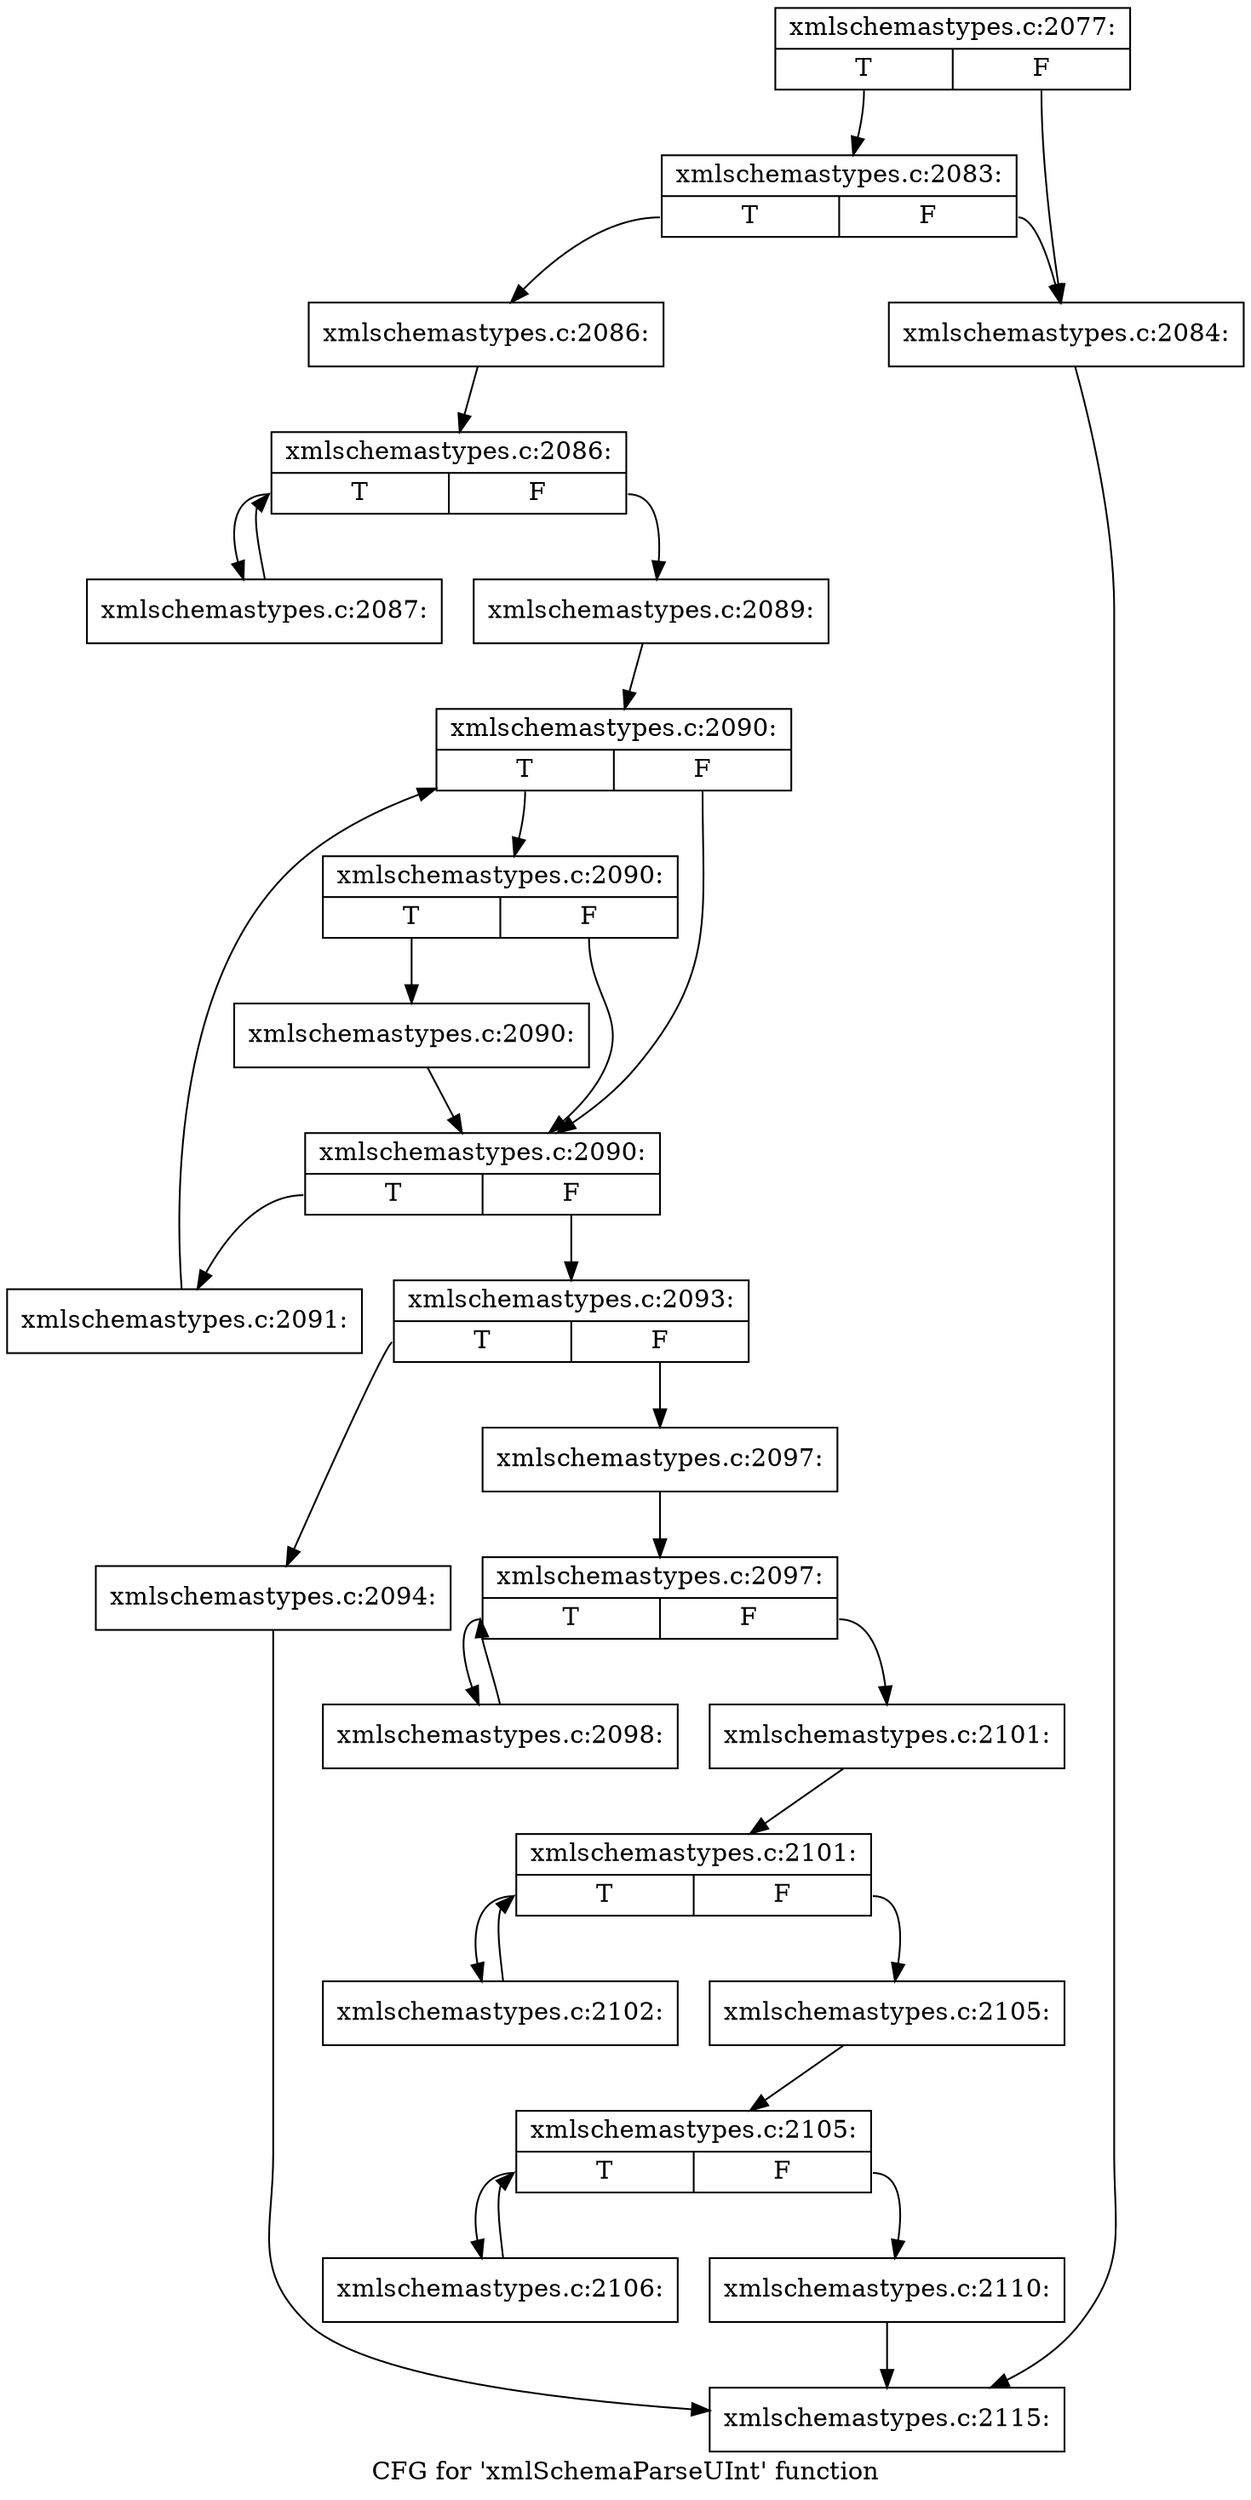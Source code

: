 digraph "CFG for 'xmlSchemaParseUInt' function" {
	label="CFG for 'xmlSchemaParseUInt' function";

	Node0x57d04e0 [shape=record,label="{xmlschemastypes.c:2077:|{<s0>T|<s1>F}}"];
	Node0x57d04e0:s0 -> Node0x58ad080;
	Node0x57d04e0:s1 -> Node0x58acfe0;
	Node0x58ad080 [shape=record,label="{xmlschemastypes.c:2083:|{<s0>T|<s1>F}}"];
	Node0x58ad080:s0 -> Node0x58ad030;
	Node0x58ad080:s1 -> Node0x58acfe0;
	Node0x58acfe0 [shape=record,label="{xmlschemastypes.c:2084:}"];
	Node0x58acfe0 -> Node0x58608f0;
	Node0x58ad030 [shape=record,label="{xmlschemastypes.c:2086:}"];
	Node0x58ad030 -> Node0x58ad910;
	Node0x58ad910 [shape=record,label="{xmlschemastypes.c:2086:|{<s0>T|<s1>F}}"];
	Node0x58ad910:s0 -> Node0x58addc0;
	Node0x58ad910:s1 -> Node0x58adb30;
	Node0x58addc0 [shape=record,label="{xmlschemastypes.c:2087:}"];
	Node0x58addc0 -> Node0x58ad910;
	Node0x58adb30 [shape=record,label="{xmlschemastypes.c:2089:}"];
	Node0x58adb30 -> Node0x58ae230;
	Node0x58ae230 [shape=record,label="{xmlschemastypes.c:2090:|{<s0>T|<s1>F}}"];
	Node0x58ae230:s0 -> Node0x58ae570;
	Node0x58ae230:s1 -> Node0x58ae4d0;
	Node0x58ae570 [shape=record,label="{xmlschemastypes.c:2090:|{<s0>T|<s1>F}}"];
	Node0x58ae570:s0 -> Node0x58ae520;
	Node0x58ae570:s1 -> Node0x58ae4d0;
	Node0x58ae520 [shape=record,label="{xmlschemastypes.c:2090:}"];
	Node0x58ae520 -> Node0x58ae4d0;
	Node0x58ae4d0 [shape=record,label="{xmlschemastypes.c:2090:|{<s0>T|<s1>F}}"];
	Node0x58ae4d0:s0 -> Node0x58aeb30;
	Node0x58ae4d0:s1 -> Node0x58ae450;
	Node0x58aeb30 [shape=record,label="{xmlschemastypes.c:2091:}"];
	Node0x58aeb30 -> Node0x58ae230;
	Node0x58ae450 [shape=record,label="{xmlschemastypes.c:2093:|{<s0>T|<s1>F}}"];
	Node0x58ae450:s0 -> Node0x58af660;
	Node0x58ae450:s1 -> Node0x58af6b0;
	Node0x58af660 [shape=record,label="{xmlschemastypes.c:2094:}"];
	Node0x58af660 -> Node0x58608f0;
	Node0x58af6b0 [shape=record,label="{xmlschemastypes.c:2097:}"];
	Node0x58af6b0 -> Node0x58afdd0;
	Node0x58afdd0 [shape=record,label="{xmlschemastypes.c:2097:|{<s0>T|<s1>F}}"];
	Node0x58afdd0:s0 -> Node0x58b0190;
	Node0x58afdd0:s1 -> Node0x58afff0;
	Node0x58b0190 [shape=record,label="{xmlschemastypes.c:2098:}"];
	Node0x58b0190 -> Node0x58afdd0;
	Node0x58afff0 [shape=record,label="{xmlschemastypes.c:2101:}"];
	Node0x58afff0 -> Node0x58b0bf0;
	Node0x58b0bf0 [shape=record,label="{xmlschemastypes.c:2101:|{<s0>T|<s1>F}}"];
	Node0x58b0bf0:s0 -> Node0x58b0fb0;
	Node0x58b0bf0:s1 -> Node0x58b0e10;
	Node0x58b0fb0 [shape=record,label="{xmlschemastypes.c:2102:}"];
	Node0x58b0fb0 -> Node0x58b0bf0;
	Node0x58b0e10 [shape=record,label="{xmlschemastypes.c:2105:}"];
	Node0x58b0e10 -> Node0x560bc60;
	Node0x560bc60 [shape=record,label="{xmlschemastypes.c:2105:|{<s0>T|<s1>F}}"];
	Node0x560bc60:s0 -> Node0x560c020;
	Node0x560bc60:s1 -> Node0x560be80;
	Node0x560c020 [shape=record,label="{xmlschemastypes.c:2106:}"];
	Node0x560c020 -> Node0x560bc60;
	Node0x560be80 [shape=record,label="{xmlschemastypes.c:2110:}"];
	Node0x560be80 -> Node0x58608f0;
	Node0x58608f0 [shape=record,label="{xmlschemastypes.c:2115:}"];
}
